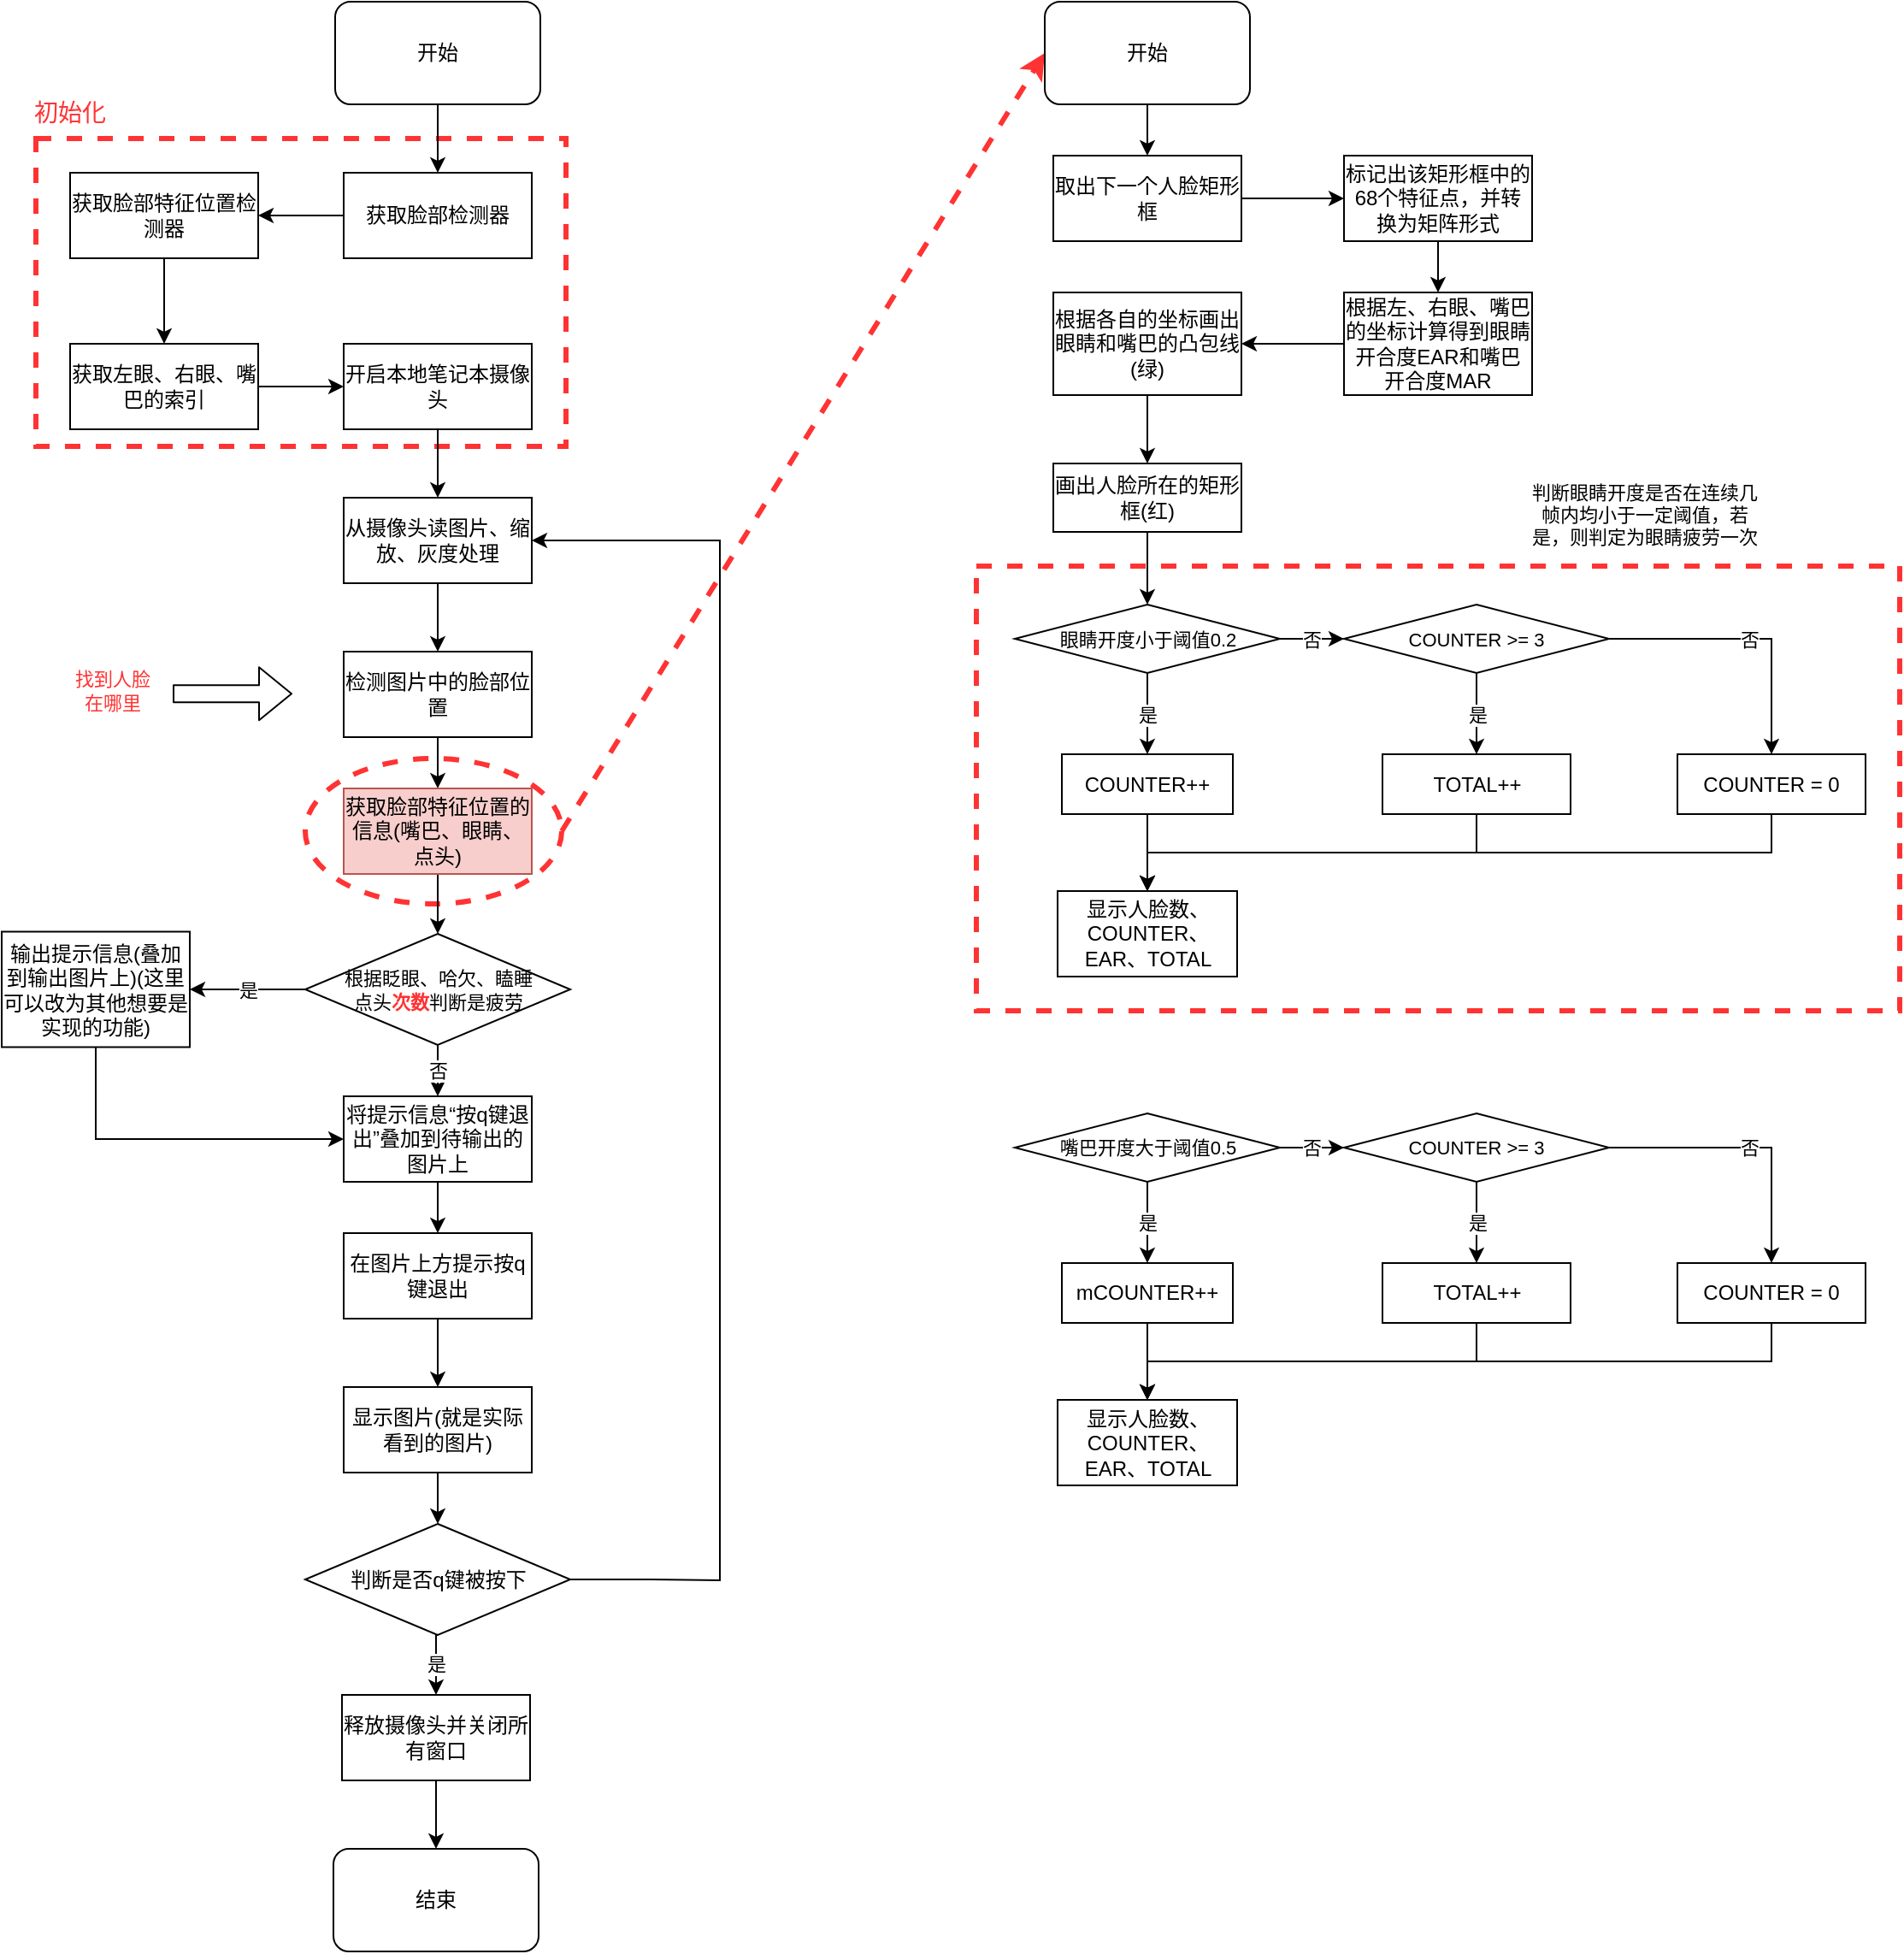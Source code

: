 <mxfile version="14.7.0" type="github">
  <diagram id="dBK5igAenbzEHoaWE4YC" name="Page-1">
    <mxGraphModel dx="1233" dy="636" grid="1" gridSize="10" guides="1" tooltips="1" connect="1" arrows="1" fold="1" page="1" pageScale="1" pageWidth="827" pageHeight="1169" math="0" shadow="0">
      <root>
        <mxCell id="0" />
        <mxCell id="1" parent="0" />
        <mxCell id="f6ohBAHf6BeMD9NY3o_H-72" value="" style="rounded=0;whiteSpace=wrap;html=1;dashed=1;fontSize=11;strokeColor=#FF3333;strokeWidth=3;fillColor=none;" vertex="1" parent="1">
          <mxGeometry x="730" y="380" width="540" height="260" as="geometry" />
        </mxCell>
        <mxCell id="f6ohBAHf6BeMD9NY3o_H-43" value="" style="rounded=0;whiteSpace=wrap;html=1;dashed=1;fontSize=11;strokeColor=#FF3333;strokeWidth=3;fillColor=none;" vertex="1" parent="1">
          <mxGeometry x="180" y="130" width="310" height="180" as="geometry" />
        </mxCell>
        <mxCell id="f6ohBAHf6BeMD9NY3o_H-18" value="" style="ellipse;whiteSpace=wrap;html=1;fontSize=11;dashed=1;strokeColor=#FF3333;fillColor=none;strokeWidth=3;" vertex="1" parent="1">
          <mxGeometry x="337.5" y="492.5" width="150" height="85" as="geometry" />
        </mxCell>
        <mxCell id="f6ohBAHf6BeMD9NY3o_H-22" style="edgeStyle=orthogonalEdgeStyle;rounded=0;orthogonalLoop=1;jettySize=auto;html=1;exitX=0;exitY=0.5;exitDx=0;exitDy=0;entryX=1;entryY=0.5;entryDx=0;entryDy=0;fontSize=11;" edge="1" parent="1" source="f6ohBAHf6BeMD9NY3o_H-2" target="f6ohBAHf6BeMD9NY3o_H-3">
          <mxGeometry relative="1" as="geometry" />
        </mxCell>
        <mxCell id="f6ohBAHf6BeMD9NY3o_H-2" value="获取脸部检测器" style="rounded=0;whiteSpace=wrap;html=1;" vertex="1" parent="1">
          <mxGeometry x="360" y="150" width="110" height="50" as="geometry" />
        </mxCell>
        <mxCell id="f6ohBAHf6BeMD9NY3o_H-23" style="edgeStyle=orthogonalEdgeStyle;rounded=0;orthogonalLoop=1;jettySize=auto;html=1;exitX=0.5;exitY=1;exitDx=0;exitDy=0;entryX=0.5;entryY=0;entryDx=0;entryDy=0;fontSize=11;" edge="1" parent="1" source="f6ohBAHf6BeMD9NY3o_H-3" target="f6ohBAHf6BeMD9NY3o_H-4">
          <mxGeometry relative="1" as="geometry" />
        </mxCell>
        <mxCell id="f6ohBAHf6BeMD9NY3o_H-3" value="获取脸部特征位置检测器" style="rounded=0;whiteSpace=wrap;html=1;" vertex="1" parent="1">
          <mxGeometry x="200" y="150" width="110" height="50" as="geometry" />
        </mxCell>
        <mxCell id="f6ohBAHf6BeMD9NY3o_H-24" style="edgeStyle=orthogonalEdgeStyle;rounded=0;orthogonalLoop=1;jettySize=auto;html=1;fontSize=11;" edge="1" parent="1" source="f6ohBAHf6BeMD9NY3o_H-4" target="f6ohBAHf6BeMD9NY3o_H-5">
          <mxGeometry relative="1" as="geometry" />
        </mxCell>
        <mxCell id="f6ohBAHf6BeMD9NY3o_H-4" value="获取左眼、右眼、嘴巴的索引" style="rounded=0;whiteSpace=wrap;html=1;" vertex="1" parent="1">
          <mxGeometry x="200" y="250" width="110" height="50" as="geometry" />
        </mxCell>
        <mxCell id="f6ohBAHf6BeMD9NY3o_H-25" style="edgeStyle=orthogonalEdgeStyle;rounded=0;orthogonalLoop=1;jettySize=auto;html=1;exitX=0.5;exitY=1;exitDx=0;exitDy=0;entryX=0.5;entryY=0;entryDx=0;entryDy=0;fontSize=11;" edge="1" parent="1" source="f6ohBAHf6BeMD9NY3o_H-5" target="f6ohBAHf6BeMD9NY3o_H-6">
          <mxGeometry relative="1" as="geometry" />
        </mxCell>
        <mxCell id="f6ohBAHf6BeMD9NY3o_H-5" value="开启本地笔记本摄像头" style="rounded=0;whiteSpace=wrap;html=1;" vertex="1" parent="1">
          <mxGeometry x="360" y="250" width="110" height="50" as="geometry" />
        </mxCell>
        <mxCell id="f6ohBAHf6BeMD9NY3o_H-26" style="edgeStyle=orthogonalEdgeStyle;rounded=0;orthogonalLoop=1;jettySize=auto;html=1;exitX=0.5;exitY=1;exitDx=0;exitDy=0;entryX=0.5;entryY=0;entryDx=0;entryDy=0;fontSize=11;" edge="1" parent="1" source="f6ohBAHf6BeMD9NY3o_H-6" target="f6ohBAHf6BeMD9NY3o_H-7">
          <mxGeometry relative="1" as="geometry" />
        </mxCell>
        <mxCell id="f6ohBAHf6BeMD9NY3o_H-6" value="&lt;div&gt;从摄像头读图片、缩放、灰度处理&lt;/div&gt;" style="rounded=0;whiteSpace=wrap;html=1;" vertex="1" parent="1">
          <mxGeometry x="360" y="340" width="110" height="50" as="geometry" />
        </mxCell>
        <mxCell id="f6ohBAHf6BeMD9NY3o_H-27" style="edgeStyle=orthogonalEdgeStyle;rounded=0;orthogonalLoop=1;jettySize=auto;html=1;exitX=0.5;exitY=1;exitDx=0;exitDy=0;entryX=0.5;entryY=0;entryDx=0;entryDy=0;fontSize=11;" edge="1" parent="1" source="f6ohBAHf6BeMD9NY3o_H-7" target="f6ohBAHf6BeMD9NY3o_H-8">
          <mxGeometry relative="1" as="geometry" />
        </mxCell>
        <mxCell id="f6ohBAHf6BeMD9NY3o_H-7" value="检测图片中的脸部位置" style="rounded=0;whiteSpace=wrap;html=1;" vertex="1" parent="1">
          <mxGeometry x="360" y="430" width="110" height="50" as="geometry" />
        </mxCell>
        <mxCell id="f6ohBAHf6BeMD9NY3o_H-28" style="edgeStyle=orthogonalEdgeStyle;rounded=0;orthogonalLoop=1;jettySize=auto;html=1;exitX=0.5;exitY=1;exitDx=0;exitDy=0;entryX=0.5;entryY=0;entryDx=0;entryDy=0;fontSize=11;" edge="1" parent="1" source="f6ohBAHf6BeMD9NY3o_H-8" target="f6ohBAHf6BeMD9NY3o_H-10">
          <mxGeometry relative="1" as="geometry" />
        </mxCell>
        <mxCell id="f6ohBAHf6BeMD9NY3o_H-8" value="获取脸部特征位置的信息(嘴巴、眼睛、点头)" style="rounded=0;whiteSpace=wrap;html=1;fillColor=#f8cecc;strokeColor=#b85450;" vertex="1" parent="1">
          <mxGeometry x="360" y="510" width="110" height="50" as="geometry" />
        </mxCell>
        <mxCell id="f6ohBAHf6BeMD9NY3o_H-29" value="是" style="edgeStyle=orthogonalEdgeStyle;rounded=0;orthogonalLoop=1;jettySize=auto;html=1;exitX=0;exitY=0.5;exitDx=0;exitDy=0;entryX=1;entryY=0.5;entryDx=0;entryDy=0;fontSize=11;" edge="1" parent="1" source="f6ohBAHf6BeMD9NY3o_H-10" target="f6ohBAHf6BeMD9NY3o_H-11">
          <mxGeometry relative="1" as="geometry" />
        </mxCell>
        <mxCell id="f6ohBAHf6BeMD9NY3o_H-30" value="否" style="edgeStyle=orthogonalEdgeStyle;rounded=0;orthogonalLoop=1;jettySize=auto;html=1;entryX=0.5;entryY=0;entryDx=0;entryDy=0;fontSize=11;" edge="1" parent="1" source="f6ohBAHf6BeMD9NY3o_H-10" target="f6ohBAHf6BeMD9NY3o_H-12">
          <mxGeometry relative="1" as="geometry" />
        </mxCell>
        <mxCell id="f6ohBAHf6BeMD9NY3o_H-10" value="&lt;div&gt;根据眨眼、哈欠、瞌睡&lt;/div&gt;&lt;div&gt;点头&lt;font color=&quot;#FF3333&quot;&gt;&lt;b&gt;次数&lt;/b&gt;&lt;/font&gt;判断是疲劳&lt;/div&gt;" style="rhombus;whiteSpace=wrap;html=1;fontSize=11;" vertex="1" parent="1">
          <mxGeometry x="337.5" y="595" width="155" height="65" as="geometry" />
        </mxCell>
        <mxCell id="f6ohBAHf6BeMD9NY3o_H-39" style="edgeStyle=orthogonalEdgeStyle;rounded=0;orthogonalLoop=1;jettySize=auto;html=1;exitX=0.5;exitY=1;exitDx=0;exitDy=0;entryX=0;entryY=0.5;entryDx=0;entryDy=0;fontSize=11;strokeWidth=1;" edge="1" parent="1" source="f6ohBAHf6BeMD9NY3o_H-11" target="f6ohBAHf6BeMD9NY3o_H-12">
          <mxGeometry relative="1" as="geometry" />
        </mxCell>
        <mxCell id="f6ohBAHf6BeMD9NY3o_H-11" value="输出提示信息(叠加到输出图片上)(这里可以改为其他想要是实现的功能)" style="rounded=0;whiteSpace=wrap;html=1;" vertex="1" parent="1">
          <mxGeometry x="160" y="593.75" width="110" height="67.5" as="geometry" />
        </mxCell>
        <mxCell id="f6ohBAHf6BeMD9NY3o_H-31" style="edgeStyle=orthogonalEdgeStyle;rounded=0;orthogonalLoop=1;jettySize=auto;html=1;exitX=0.5;exitY=1;exitDx=0;exitDy=0;fontSize=11;" edge="1" parent="1" source="f6ohBAHf6BeMD9NY3o_H-12" target="f6ohBAHf6BeMD9NY3o_H-13">
          <mxGeometry relative="1" as="geometry" />
        </mxCell>
        <mxCell id="f6ohBAHf6BeMD9NY3o_H-12" value="将提示信息“按q键退出”叠加到待输出的图片上" style="rounded=0;whiteSpace=wrap;html=1;" vertex="1" parent="1">
          <mxGeometry x="360" y="690" width="110" height="50" as="geometry" />
        </mxCell>
        <mxCell id="f6ohBAHf6BeMD9NY3o_H-32" style="edgeStyle=orthogonalEdgeStyle;rounded=0;orthogonalLoop=1;jettySize=auto;html=1;exitX=0.5;exitY=1;exitDx=0;exitDy=0;entryX=0.5;entryY=0;entryDx=0;entryDy=0;fontSize=11;" edge="1" parent="1" source="f6ohBAHf6BeMD9NY3o_H-13" target="f6ohBAHf6BeMD9NY3o_H-14">
          <mxGeometry relative="1" as="geometry" />
        </mxCell>
        <mxCell id="f6ohBAHf6BeMD9NY3o_H-13" value="在图片上方提示按q键退出" style="rounded=0;whiteSpace=wrap;html=1;" vertex="1" parent="1">
          <mxGeometry x="360" y="770" width="110" height="50" as="geometry" />
        </mxCell>
        <mxCell id="f6ohBAHf6BeMD9NY3o_H-33" style="edgeStyle=orthogonalEdgeStyle;rounded=0;orthogonalLoop=1;jettySize=auto;html=1;exitX=0.5;exitY=1;exitDx=0;exitDy=0;entryX=0.5;entryY=0;entryDx=0;entryDy=0;fontSize=11;" edge="1" parent="1" source="f6ohBAHf6BeMD9NY3o_H-14" target="f6ohBAHf6BeMD9NY3o_H-15">
          <mxGeometry relative="1" as="geometry" />
        </mxCell>
        <mxCell id="f6ohBAHf6BeMD9NY3o_H-14" value="显示图片(就是实际看到的图片)" style="rounded=0;whiteSpace=wrap;html=1;" vertex="1" parent="1">
          <mxGeometry x="360" y="860" width="110" height="50" as="geometry" />
        </mxCell>
        <mxCell id="f6ohBAHf6BeMD9NY3o_H-34" value="是" style="edgeStyle=orthogonalEdgeStyle;rounded=0;orthogonalLoop=1;jettySize=auto;html=1;exitX=0.5;exitY=1;exitDx=0;exitDy=0;entryX=0.5;entryY=0;entryDx=0;entryDy=0;fontSize=11;" edge="1" parent="1" source="f6ohBAHf6BeMD9NY3o_H-15" target="f6ohBAHf6BeMD9NY3o_H-41">
          <mxGeometry relative="1" as="geometry">
            <mxPoint x="415" y="1040" as="targetPoint" />
          </mxGeometry>
        </mxCell>
        <mxCell id="f6ohBAHf6BeMD9NY3o_H-15" value="判断是否q键被按下" style="rhombus;whiteSpace=wrap;html=1;" vertex="1" parent="1">
          <mxGeometry x="337.5" y="940" width="155" height="65" as="geometry" />
        </mxCell>
        <mxCell id="f6ohBAHf6BeMD9NY3o_H-21" style="edgeStyle=orthogonalEdgeStyle;rounded=0;orthogonalLoop=1;jettySize=auto;html=1;exitX=0.5;exitY=1;exitDx=0;exitDy=0;entryX=0.5;entryY=0;entryDx=0;entryDy=0;fontSize=11;" edge="1" parent="1" source="f6ohBAHf6BeMD9NY3o_H-17" target="f6ohBAHf6BeMD9NY3o_H-2">
          <mxGeometry relative="1" as="geometry" />
        </mxCell>
        <mxCell id="f6ohBAHf6BeMD9NY3o_H-17" value="开始" style="rounded=1;whiteSpace=wrap;html=1;" vertex="1" parent="1">
          <mxGeometry x="355" y="50" width="120" height="60" as="geometry" />
        </mxCell>
        <mxCell id="f6ohBAHf6BeMD9NY3o_H-35" value="" style="endArrow=classic;html=1;fontSize=11;exitX=1;exitY=0.5;exitDx=0;exitDy=0;entryX=0;entryY=0.5;entryDx=0;entryDy=0;strokeColor=#FF3333;dashed=1;strokeWidth=3;" edge="1" parent="1" source="f6ohBAHf6BeMD9NY3o_H-18" target="f6ohBAHf6BeMD9NY3o_H-36">
          <mxGeometry width="50" height="50" relative="1" as="geometry">
            <mxPoint x="530" y="480" as="sourcePoint" />
            <mxPoint x="740" y="110" as="targetPoint" />
          </mxGeometry>
        </mxCell>
        <mxCell id="f6ohBAHf6BeMD9NY3o_H-73" style="edgeStyle=orthogonalEdgeStyle;rounded=0;orthogonalLoop=1;jettySize=auto;html=1;exitX=0.5;exitY=1;exitDx=0;exitDy=0;entryX=0.5;entryY=0;entryDx=0;entryDy=0;fontSize=11;fontColor=#000000;strokeColor=#000000;strokeWidth=1;" edge="1" parent="1" source="f6ohBAHf6BeMD9NY3o_H-36" target="f6ohBAHf6BeMD9NY3o_H-50">
          <mxGeometry relative="1" as="geometry" />
        </mxCell>
        <mxCell id="f6ohBAHf6BeMD9NY3o_H-36" value="开始" style="rounded=1;whiteSpace=wrap;html=1;" vertex="1" parent="1">
          <mxGeometry x="770" y="50" width="120" height="60" as="geometry" />
        </mxCell>
        <mxCell id="f6ohBAHf6BeMD9NY3o_H-38" style="edgeStyle=orthogonalEdgeStyle;rounded=0;orthogonalLoop=1;jettySize=auto;html=1;exitX=1;exitY=0.5;exitDx=0;exitDy=0;entryX=1;entryY=0.5;entryDx=0;entryDy=0;fontSize=11;" edge="1" parent="1" source="f6ohBAHf6BeMD9NY3o_H-15" target="f6ohBAHf6BeMD9NY3o_H-6">
          <mxGeometry relative="1" as="geometry">
            <mxPoint x="425" y="920" as="sourcePoint" />
            <mxPoint x="425" y="950" as="targetPoint" />
            <Array as="points">
              <mxPoint x="540" y="973" />
              <mxPoint x="580" y="973" />
              <mxPoint x="580" y="365" />
            </Array>
          </mxGeometry>
        </mxCell>
        <mxCell id="f6ohBAHf6BeMD9NY3o_H-40" value="结束" style="rounded=1;whiteSpace=wrap;html=1;" vertex="1" parent="1">
          <mxGeometry x="354" y="1130" width="120" height="60" as="geometry" />
        </mxCell>
        <mxCell id="f6ohBAHf6BeMD9NY3o_H-42" style="edgeStyle=orthogonalEdgeStyle;rounded=0;orthogonalLoop=1;jettySize=auto;html=1;entryX=0.5;entryY=0;entryDx=0;entryDy=0;fontSize=11;strokeColor=#000000;strokeWidth=1;" edge="1" parent="1" source="f6ohBAHf6BeMD9NY3o_H-41" target="f6ohBAHf6BeMD9NY3o_H-40">
          <mxGeometry relative="1" as="geometry" />
        </mxCell>
        <mxCell id="f6ohBAHf6BeMD9NY3o_H-41" value="&lt;div&gt;释放摄像头并关闭所有窗口&lt;/div&gt;" style="rounded=0;whiteSpace=wrap;html=1;" vertex="1" parent="1">
          <mxGeometry x="359" y="1040" width="110" height="50" as="geometry" />
        </mxCell>
        <mxCell id="f6ohBAHf6BeMD9NY3o_H-44" value="&lt;font style=&quot;font-size: 14px&quot;&gt;初始化&lt;br&gt;&lt;/font&gt;" style="text;html=1;strokeColor=none;fillColor=none;align=center;verticalAlign=middle;whiteSpace=wrap;rounded=0;dashed=1;fontSize=11;fontColor=#FF3333;" vertex="1" parent="1">
          <mxGeometry x="160" y="100" width="80" height="30" as="geometry" />
        </mxCell>
        <mxCell id="f6ohBAHf6BeMD9NY3o_H-46" value="" style="shape=flexArrow;endArrow=classic;html=1;fontSize=11;fontColor=#FF3333;strokeColor=#000000;strokeWidth=1;" edge="1" parent="1">
          <mxGeometry width="50" height="50" relative="1" as="geometry">
            <mxPoint x="260" y="454.58" as="sourcePoint" />
            <mxPoint x="330" y="454.58" as="targetPoint" />
          </mxGeometry>
        </mxCell>
        <mxCell id="f6ohBAHf6BeMD9NY3o_H-48" value="找到人脸在哪里" style="text;html=1;strokeColor=none;fillColor=none;align=center;verticalAlign=middle;whiteSpace=wrap;rounded=0;dashed=1;fontSize=11;fontColor=#FF3333;" vertex="1" parent="1">
          <mxGeometry x="200" y="430" width="50" height="45" as="geometry" />
        </mxCell>
        <mxCell id="f6ohBAHf6BeMD9NY3o_H-74" style="edgeStyle=orthogonalEdgeStyle;rounded=0;orthogonalLoop=1;jettySize=auto;html=1;exitX=1;exitY=0.5;exitDx=0;exitDy=0;entryX=0;entryY=0.5;entryDx=0;entryDy=0;fontSize=11;fontColor=#000000;strokeColor=#000000;strokeWidth=1;" edge="1" parent="1" source="f6ohBAHf6BeMD9NY3o_H-50" target="f6ohBAHf6BeMD9NY3o_H-52">
          <mxGeometry relative="1" as="geometry" />
        </mxCell>
        <mxCell id="f6ohBAHf6BeMD9NY3o_H-50" value="取出下一个人脸矩形框" style="rounded=0;whiteSpace=wrap;html=1;" vertex="1" parent="1">
          <mxGeometry x="775" y="140" width="110" height="50" as="geometry" />
        </mxCell>
        <mxCell id="f6ohBAHf6BeMD9NY3o_H-75" style="edgeStyle=orthogonalEdgeStyle;rounded=0;orthogonalLoop=1;jettySize=auto;html=1;exitX=0.5;exitY=1;exitDx=0;exitDy=0;entryX=0.5;entryY=0;entryDx=0;entryDy=0;fontSize=11;fontColor=#000000;strokeColor=#000000;strokeWidth=1;" edge="1" parent="1" source="f6ohBAHf6BeMD9NY3o_H-52" target="f6ohBAHf6BeMD9NY3o_H-54">
          <mxGeometry relative="1" as="geometry" />
        </mxCell>
        <mxCell id="f6ohBAHf6BeMD9NY3o_H-52" value="标记出该矩形框中的68个特征点，并转换为矩阵形式" style="rounded=0;whiteSpace=wrap;html=1;" vertex="1" parent="1">
          <mxGeometry x="945" y="140" width="110" height="50" as="geometry" />
        </mxCell>
        <mxCell id="f6ohBAHf6BeMD9NY3o_H-76" style="edgeStyle=orthogonalEdgeStyle;rounded=0;orthogonalLoop=1;jettySize=auto;html=1;exitX=0;exitY=0.5;exitDx=0;exitDy=0;fontSize=11;fontColor=#000000;strokeColor=#000000;strokeWidth=1;" edge="1" parent="1" source="f6ohBAHf6BeMD9NY3o_H-54" target="f6ohBAHf6BeMD9NY3o_H-55">
          <mxGeometry relative="1" as="geometry" />
        </mxCell>
        <mxCell id="f6ohBAHf6BeMD9NY3o_H-54" value="根据左、右眼、嘴巴的坐标计算得到眼睛开合度EAR和嘴巴开合度MAR" style="rounded=0;whiteSpace=wrap;html=1;" vertex="1" parent="1">
          <mxGeometry x="945" y="220" width="110" height="60" as="geometry" />
        </mxCell>
        <mxCell id="f6ohBAHf6BeMD9NY3o_H-77" style="edgeStyle=orthogonalEdgeStyle;rounded=0;orthogonalLoop=1;jettySize=auto;html=1;exitX=0.5;exitY=1;exitDx=0;exitDy=0;entryX=0.5;entryY=0;entryDx=0;entryDy=0;fontSize=11;fontColor=#000000;strokeColor=#000000;strokeWidth=1;" edge="1" parent="1" source="f6ohBAHf6BeMD9NY3o_H-55" target="f6ohBAHf6BeMD9NY3o_H-56">
          <mxGeometry relative="1" as="geometry" />
        </mxCell>
        <mxCell id="f6ohBAHf6BeMD9NY3o_H-55" value="根据各自的坐标画出眼睛和嘴巴的凸包线(绿)" style="rounded=0;whiteSpace=wrap;html=1;" vertex="1" parent="1">
          <mxGeometry x="775" y="220" width="110" height="60" as="geometry" />
        </mxCell>
        <mxCell id="f6ohBAHf6BeMD9NY3o_H-79" style="edgeStyle=orthogonalEdgeStyle;rounded=0;orthogonalLoop=1;jettySize=auto;html=1;exitX=0.5;exitY=1;exitDx=0;exitDy=0;entryX=0.5;entryY=0;entryDx=0;entryDy=0;fontSize=11;fontColor=#000000;strokeColor=#000000;strokeWidth=1;" edge="1" parent="1" source="f6ohBAHf6BeMD9NY3o_H-56" target="f6ohBAHf6BeMD9NY3o_H-58">
          <mxGeometry relative="1" as="geometry" />
        </mxCell>
        <mxCell id="f6ohBAHf6BeMD9NY3o_H-56" value="画出人脸所在的矩形框(红)" style="rounded=0;whiteSpace=wrap;html=1;" vertex="1" parent="1">
          <mxGeometry x="775" y="320" width="110" height="40" as="geometry" />
        </mxCell>
        <mxCell id="f6ohBAHf6BeMD9NY3o_H-62" value="是" style="edgeStyle=orthogonalEdgeStyle;rounded=0;orthogonalLoop=1;jettySize=auto;html=1;entryX=0.5;entryY=0;entryDx=0;entryDy=0;fontSize=11;strokeColor=#000000;strokeWidth=1;" edge="1" parent="1" source="f6ohBAHf6BeMD9NY3o_H-58" target="f6ohBAHf6BeMD9NY3o_H-60">
          <mxGeometry relative="1" as="geometry" />
        </mxCell>
        <mxCell id="f6ohBAHf6BeMD9NY3o_H-63" value="否" style="edgeStyle=orthogonalEdgeStyle;rounded=0;orthogonalLoop=1;jettySize=auto;html=1;entryX=0;entryY=0.5;entryDx=0;entryDy=0;fontSize=11;strokeColor=#000000;strokeWidth=1;" edge="1" parent="1" source="f6ohBAHf6BeMD9NY3o_H-58" target="f6ohBAHf6BeMD9NY3o_H-61">
          <mxGeometry relative="1" as="geometry" />
        </mxCell>
        <mxCell id="f6ohBAHf6BeMD9NY3o_H-58" value="眼睛开度小于阈值0.2" style="rhombus;whiteSpace=wrap;html=1;fontSize=11;" vertex="1" parent="1">
          <mxGeometry x="752.5" y="402.5" width="155" height="40" as="geometry" />
        </mxCell>
        <mxCell id="f6ohBAHf6BeMD9NY3o_H-69" style="edgeStyle=orthogonalEdgeStyle;rounded=0;orthogonalLoop=1;jettySize=auto;html=1;exitX=0.5;exitY=1;exitDx=0;exitDy=0;fontSize=11;fontColor=#000000;strokeColor=#000000;strokeWidth=1;entryX=0.5;entryY=0;entryDx=0;entryDy=0;" edge="1" parent="1" source="f6ohBAHf6BeMD9NY3o_H-59" target="f6ohBAHf6BeMD9NY3o_H-67">
          <mxGeometry relative="1" as="geometry">
            <mxPoint x="830" y="560" as="targetPoint" />
          </mxGeometry>
        </mxCell>
        <mxCell id="f6ohBAHf6BeMD9NY3o_H-59" value="TOTAL++" style="rounded=0;whiteSpace=wrap;html=1;" vertex="1" parent="1">
          <mxGeometry x="967.5" y="490" width="110" height="35" as="geometry" />
        </mxCell>
        <mxCell id="f6ohBAHf6BeMD9NY3o_H-68" style="edgeStyle=orthogonalEdgeStyle;rounded=0;orthogonalLoop=1;jettySize=auto;html=1;entryX=0.5;entryY=0;entryDx=0;entryDy=0;fontSize=11;fontColor=#000000;strokeColor=#000000;strokeWidth=1;" edge="1" parent="1" source="f6ohBAHf6BeMD9NY3o_H-60" target="f6ohBAHf6BeMD9NY3o_H-67">
          <mxGeometry relative="1" as="geometry" />
        </mxCell>
        <mxCell id="f6ohBAHf6BeMD9NY3o_H-60" value="COUNTER++" style="rounded=0;whiteSpace=wrap;html=1;" vertex="1" parent="1">
          <mxGeometry x="780" y="490" width="100" height="35" as="geometry" />
        </mxCell>
        <mxCell id="f6ohBAHf6BeMD9NY3o_H-64" value="是" style="edgeStyle=orthogonalEdgeStyle;rounded=0;orthogonalLoop=1;jettySize=auto;html=1;entryX=0.5;entryY=0;entryDx=0;entryDy=0;fontSize=11;fontColor=#000000;strokeColor=#000000;strokeWidth=1;" edge="1" parent="1" source="f6ohBAHf6BeMD9NY3o_H-61" target="f6ohBAHf6BeMD9NY3o_H-59">
          <mxGeometry relative="1" as="geometry" />
        </mxCell>
        <mxCell id="f6ohBAHf6BeMD9NY3o_H-66" value="否" style="edgeStyle=orthogonalEdgeStyle;rounded=0;orthogonalLoop=1;jettySize=auto;html=1;entryX=0.5;entryY=0;entryDx=0;entryDy=0;fontSize=11;fontColor=#000000;strokeColor=#000000;strokeWidth=1;" edge="1" parent="1" source="f6ohBAHf6BeMD9NY3o_H-61" target="f6ohBAHf6BeMD9NY3o_H-65">
          <mxGeometry relative="1" as="geometry" />
        </mxCell>
        <mxCell id="f6ohBAHf6BeMD9NY3o_H-61" value="COUNTER &amp;gt;= 3" style="rhombus;whiteSpace=wrap;html=1;fontSize=11;" vertex="1" parent="1">
          <mxGeometry x="945" y="402.5" width="155" height="40" as="geometry" />
        </mxCell>
        <mxCell id="f6ohBAHf6BeMD9NY3o_H-71" style="edgeStyle=orthogonalEdgeStyle;rounded=0;orthogonalLoop=1;jettySize=auto;html=1;exitX=0.5;exitY=1;exitDx=0;exitDy=0;fontSize=11;fontColor=#000000;strokeColor=#000000;strokeWidth=1;entryX=0.5;entryY=0;entryDx=0;entryDy=0;" edge="1" parent="1" source="f6ohBAHf6BeMD9NY3o_H-65" target="f6ohBAHf6BeMD9NY3o_H-67">
          <mxGeometry relative="1" as="geometry">
            <mxPoint x="1195.333" y="590" as="targetPoint" />
          </mxGeometry>
        </mxCell>
        <mxCell id="f6ohBAHf6BeMD9NY3o_H-65" value="COUNTER = 0" style="rounded=0;whiteSpace=wrap;html=1;" vertex="1" parent="1">
          <mxGeometry x="1140" y="490" width="110" height="35" as="geometry" />
        </mxCell>
        <mxCell id="f6ohBAHf6BeMD9NY3o_H-67" value="显示人脸数、COUNTER、EAR、TOTAL" style="rounded=0;whiteSpace=wrap;html=1;" vertex="1" parent="1">
          <mxGeometry x="777.5" y="570" width="105" height="50" as="geometry" />
        </mxCell>
        <mxCell id="f6ohBAHf6BeMD9NY3o_H-80" value="判断眼睛开度是否在连续几帧内均小于一定阈值，若是，则判定为眼睛疲劳一次" style="text;html=1;strokeColor=none;fillColor=none;align=center;verticalAlign=middle;whiteSpace=wrap;rounded=0;dashed=1;fontSize=11;fontColor=#000000;" vertex="1" parent="1">
          <mxGeometry x="1050" y="330" width="142" height="40" as="geometry" />
        </mxCell>
        <mxCell id="f6ohBAHf6BeMD9NY3o_H-82" value="是" style="edgeStyle=orthogonalEdgeStyle;rounded=0;orthogonalLoop=1;jettySize=auto;html=1;entryX=0.5;entryY=0;entryDx=0;entryDy=0;fontSize=11;strokeColor=#000000;strokeWidth=1;" edge="1" parent="1" source="f6ohBAHf6BeMD9NY3o_H-84" target="f6ohBAHf6BeMD9NY3o_H-88">
          <mxGeometry relative="1" as="geometry" />
        </mxCell>
        <mxCell id="f6ohBAHf6BeMD9NY3o_H-83" value="否" style="edgeStyle=orthogonalEdgeStyle;rounded=0;orthogonalLoop=1;jettySize=auto;html=1;entryX=0;entryY=0.5;entryDx=0;entryDy=0;fontSize=11;strokeColor=#000000;strokeWidth=1;" edge="1" parent="1" source="f6ohBAHf6BeMD9NY3o_H-84" target="f6ohBAHf6BeMD9NY3o_H-91">
          <mxGeometry relative="1" as="geometry" />
        </mxCell>
        <mxCell id="f6ohBAHf6BeMD9NY3o_H-84" value="嘴巴开度大于阈值0.5" style="rhombus;whiteSpace=wrap;html=1;fontSize=11;" vertex="1" parent="1">
          <mxGeometry x="752.5" y="700" width="155" height="40" as="geometry" />
        </mxCell>
        <mxCell id="f6ohBAHf6BeMD9NY3o_H-85" style="edgeStyle=orthogonalEdgeStyle;rounded=0;orthogonalLoop=1;jettySize=auto;html=1;exitX=0.5;exitY=1;exitDx=0;exitDy=0;fontSize=11;fontColor=#000000;strokeColor=#000000;strokeWidth=1;entryX=0.5;entryY=0;entryDx=0;entryDy=0;" edge="1" parent="1" source="f6ohBAHf6BeMD9NY3o_H-86" target="f6ohBAHf6BeMD9NY3o_H-94">
          <mxGeometry relative="1" as="geometry">
            <mxPoint x="830" y="857.5" as="targetPoint" />
          </mxGeometry>
        </mxCell>
        <mxCell id="f6ohBAHf6BeMD9NY3o_H-86" value="TOTAL++" style="rounded=0;whiteSpace=wrap;html=1;" vertex="1" parent="1">
          <mxGeometry x="967.5" y="787.5" width="110" height="35" as="geometry" />
        </mxCell>
        <mxCell id="f6ohBAHf6BeMD9NY3o_H-87" style="edgeStyle=orthogonalEdgeStyle;rounded=0;orthogonalLoop=1;jettySize=auto;html=1;entryX=0.5;entryY=0;entryDx=0;entryDy=0;fontSize=11;fontColor=#000000;strokeColor=#000000;strokeWidth=1;" edge="1" parent="1" source="f6ohBAHf6BeMD9NY3o_H-88" target="f6ohBAHf6BeMD9NY3o_H-94">
          <mxGeometry relative="1" as="geometry" />
        </mxCell>
        <mxCell id="f6ohBAHf6BeMD9NY3o_H-88" value="mCOUNTER++" style="rounded=0;whiteSpace=wrap;html=1;" vertex="1" parent="1">
          <mxGeometry x="780" y="787.5" width="100" height="35" as="geometry" />
        </mxCell>
        <mxCell id="f6ohBAHf6BeMD9NY3o_H-89" value="是" style="edgeStyle=orthogonalEdgeStyle;rounded=0;orthogonalLoop=1;jettySize=auto;html=1;entryX=0.5;entryY=0;entryDx=0;entryDy=0;fontSize=11;fontColor=#000000;strokeColor=#000000;strokeWidth=1;" edge="1" parent="1" source="f6ohBAHf6BeMD9NY3o_H-91" target="f6ohBAHf6BeMD9NY3o_H-86">
          <mxGeometry relative="1" as="geometry" />
        </mxCell>
        <mxCell id="f6ohBAHf6BeMD9NY3o_H-90" value="否" style="edgeStyle=orthogonalEdgeStyle;rounded=0;orthogonalLoop=1;jettySize=auto;html=1;entryX=0.5;entryY=0;entryDx=0;entryDy=0;fontSize=11;fontColor=#000000;strokeColor=#000000;strokeWidth=1;" edge="1" parent="1" source="f6ohBAHf6BeMD9NY3o_H-91" target="f6ohBAHf6BeMD9NY3o_H-93">
          <mxGeometry relative="1" as="geometry" />
        </mxCell>
        <mxCell id="f6ohBAHf6BeMD9NY3o_H-91" value="COUNTER &amp;gt;= 3" style="rhombus;whiteSpace=wrap;html=1;fontSize=11;" vertex="1" parent="1">
          <mxGeometry x="945" y="700" width="155" height="40" as="geometry" />
        </mxCell>
        <mxCell id="f6ohBAHf6BeMD9NY3o_H-92" style="edgeStyle=orthogonalEdgeStyle;rounded=0;orthogonalLoop=1;jettySize=auto;html=1;exitX=0.5;exitY=1;exitDx=0;exitDy=0;fontSize=11;fontColor=#000000;strokeColor=#000000;strokeWidth=1;entryX=0.5;entryY=0;entryDx=0;entryDy=0;" edge="1" parent="1" source="f6ohBAHf6BeMD9NY3o_H-93" target="f6ohBAHf6BeMD9NY3o_H-94">
          <mxGeometry relative="1" as="geometry">
            <mxPoint x="1195.333" y="887.5" as="targetPoint" />
          </mxGeometry>
        </mxCell>
        <mxCell id="f6ohBAHf6BeMD9NY3o_H-93" value="COUNTER = 0" style="rounded=0;whiteSpace=wrap;html=1;" vertex="1" parent="1">
          <mxGeometry x="1140" y="787.5" width="110" height="35" as="geometry" />
        </mxCell>
        <mxCell id="f6ohBAHf6BeMD9NY3o_H-94" value="显示人脸数、COUNTER、EAR、TOTAL" style="rounded=0;whiteSpace=wrap;html=1;" vertex="1" parent="1">
          <mxGeometry x="777.5" y="867.5" width="105" height="50" as="geometry" />
        </mxCell>
      </root>
    </mxGraphModel>
  </diagram>
</mxfile>
